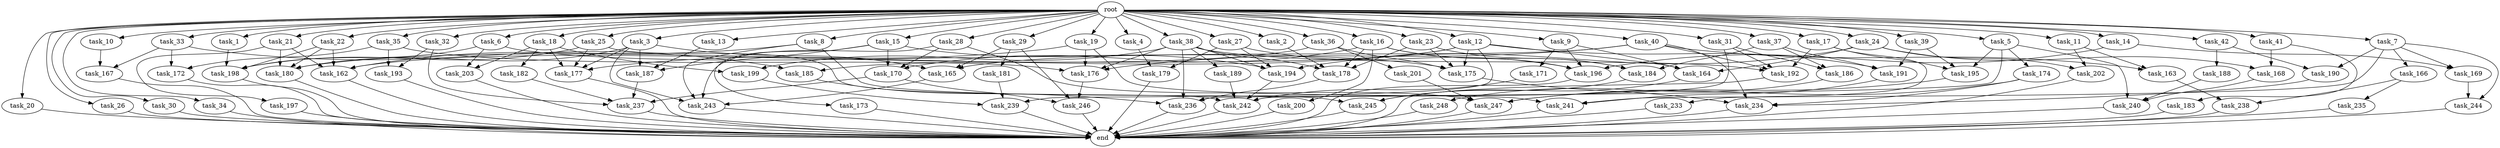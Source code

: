 digraph G {
  root [size="0.000000"];
  task_1 [size="10.240000"];
  task_2 [size="10.240000"];
  task_3 [size="10.240000"];
  task_4 [size="10.240000"];
  task_5 [size="10.240000"];
  task_6 [size="10.240000"];
  task_7 [size="10.240000"];
  task_8 [size="10.240000"];
  task_9 [size="10.240000"];
  task_10 [size="10.240000"];
  task_11 [size="10.240000"];
  task_12 [size="10.240000"];
  task_13 [size="10.240000"];
  task_14 [size="10.240000"];
  task_15 [size="10.240000"];
  task_16 [size="10.240000"];
  task_17 [size="10.240000"];
  task_18 [size="10.240000"];
  task_19 [size="10.240000"];
  task_20 [size="10.240000"];
  task_21 [size="10.240000"];
  task_22 [size="10.240000"];
  task_23 [size="10.240000"];
  task_24 [size="10.240000"];
  task_25 [size="10.240000"];
  task_26 [size="10.240000"];
  task_27 [size="10.240000"];
  task_28 [size="10.240000"];
  task_29 [size="10.240000"];
  task_30 [size="10.240000"];
  task_31 [size="10.240000"];
  task_32 [size="10.240000"];
  task_33 [size="10.240000"];
  task_34 [size="10.240000"];
  task_35 [size="10.240000"];
  task_36 [size="10.240000"];
  task_37 [size="10.240000"];
  task_38 [size="10.240000"];
  task_39 [size="10.240000"];
  task_40 [size="10.240000"];
  task_41 [size="10.240000"];
  task_42 [size="10.240000"];
  task_162 [size="17695265259.520000"];
  task_163 [size="10050223472.639999"];
  task_164 [size="10479720202.240000"];
  task_165 [size="13228499271.680000"];
  task_166 [size="773094113.280000"];
  task_167 [size="9964324126.719999"];
  task_168 [size="6356551598.080000"];
  task_169 [size="2147483648.000000"];
  task_170 [size="4209067950.080000"];
  task_171 [size="1374389534.720000"];
  task_172 [size="11682311045.120001"];
  task_173 [size="3092376453.120000"];
  task_174 [size="773094113.280000"];
  task_175 [size="10222022164.480000"];
  task_176 [size="12541304504.320000"];
  task_177 [size="13142599925.760000"];
  task_178 [size="5411658792.960000"];
  task_179 [size="15547781611.520000"];
  task_180 [size="24910810316.799999"];
  task_181 [size="773094113.280000"];
  task_182 [size="3092376453.120000"];
  task_183 [size="4209067950.080000"];
  task_184 [size="6614249635.840000"];
  task_185 [size="15547781611.520000"];
  task_186 [size="14087492730.880001"];
  task_187 [size="12799002542.080000"];
  task_188 [size="4209067950.080000"];
  task_189 [size="2147483648.000000"];
  task_190 [size="4982162063.360000"];
  task_191 [size="16664473108.480000"];
  task_192 [size="21904333209.600002"];
  task_193 [size="6184752906.240000"];
  task_194 [size="15977278341.120001"];
  task_195 [size="9191230013.440001"];
  task_196 [size="11682311045.120001"];
  task_197 [size="5497558138.880000"];
  task_198 [size="20100446945.279999"];
  task_199 [size="5239860101.120000"];
  task_200 [size="343597383.680000"];
  task_201 [size="2147483648.000000"];
  task_202 [size="5239860101.120000"];
  task_203 [size="3435973836.800000"];
  task_233 [size="4209067950.080000"];
  task_234 [size="18038862643.200001"];
  task_235 [size="343597383.680000"];
  task_236 [size="12627203850.240000"];
  task_237 [size="5153960755.200000"];
  task_238 [size="1717986918.400000"];
  task_239 [size="12799002542.080000"];
  task_240 [size="13228499271.680000"];
  task_241 [size="8074538516.480000"];
  task_242 [size="26027501813.760002"];
  task_243 [size="10737418240.000000"];
  task_244 [size="2920577761.280000"];
  task_245 [size="7559142440.960000"];
  task_246 [size="10737418240.000000"];
  task_247 [size="10050223472.639999"];
  task_248 [size="3092376453.120000"];
  end [size="0.000000"];

  root -> task_1 [size="1.000000"];
  root -> task_2 [size="1.000000"];
  root -> task_3 [size="1.000000"];
  root -> task_4 [size="1.000000"];
  root -> task_5 [size="1.000000"];
  root -> task_6 [size="1.000000"];
  root -> task_7 [size="1.000000"];
  root -> task_8 [size="1.000000"];
  root -> task_9 [size="1.000000"];
  root -> task_10 [size="1.000000"];
  root -> task_11 [size="1.000000"];
  root -> task_12 [size="1.000000"];
  root -> task_13 [size="1.000000"];
  root -> task_14 [size="1.000000"];
  root -> task_15 [size="1.000000"];
  root -> task_16 [size="1.000000"];
  root -> task_17 [size="1.000000"];
  root -> task_18 [size="1.000000"];
  root -> task_19 [size="1.000000"];
  root -> task_20 [size="1.000000"];
  root -> task_21 [size="1.000000"];
  root -> task_22 [size="1.000000"];
  root -> task_23 [size="1.000000"];
  root -> task_24 [size="1.000000"];
  root -> task_25 [size="1.000000"];
  root -> task_26 [size="1.000000"];
  root -> task_27 [size="1.000000"];
  root -> task_28 [size="1.000000"];
  root -> task_29 [size="1.000000"];
  root -> task_30 [size="1.000000"];
  root -> task_31 [size="1.000000"];
  root -> task_32 [size="1.000000"];
  root -> task_33 [size="1.000000"];
  root -> task_34 [size="1.000000"];
  root -> task_35 [size="1.000000"];
  root -> task_36 [size="1.000000"];
  root -> task_37 [size="1.000000"];
  root -> task_38 [size="1.000000"];
  root -> task_39 [size="1.000000"];
  root -> task_40 [size="1.000000"];
  root -> task_41 [size="1.000000"];
  root -> task_42 [size="1.000000"];
  task_1 -> task_198 [size="838860800.000000"];
  task_2 -> task_178 [size="209715200.000000"];
  task_3 -> task_165 [size="536870912.000000"];
  task_3 -> task_177 [size="536870912.000000"];
  task_3 -> task_180 [size="536870912.000000"];
  task_3 -> task_187 [size="536870912.000000"];
  task_3 -> task_243 [size="536870912.000000"];
  task_4 -> task_179 [size="679477248.000000"];
  task_5 -> task_174 [size="75497472.000000"];
  task_5 -> task_195 [size="75497472.000000"];
  task_5 -> task_236 [size="75497472.000000"];
  task_5 -> task_240 [size="75497472.000000"];
  task_6 -> task_175 [size="33554432.000000"];
  task_6 -> task_198 [size="33554432.000000"];
  task_6 -> task_203 [size="33554432.000000"];
  task_7 -> task_166 [size="75497472.000000"];
  task_7 -> task_169 [size="75497472.000000"];
  task_7 -> task_190 [size="75497472.000000"];
  task_7 -> task_241 [size="75497472.000000"];
  task_7 -> task_244 [size="75497472.000000"];
  task_8 -> task_162 [size="301989888.000000"];
  task_8 -> task_243 [size="301989888.000000"];
  task_8 -> task_245 [size="301989888.000000"];
  task_9 -> task_164 [size="134217728.000000"];
  task_9 -> task_171 [size="134217728.000000"];
  task_9 -> task_196 [size="134217728.000000"];
  task_10 -> task_167 [size="134217728.000000"];
  task_11 -> task_163 [size="301989888.000000"];
  task_11 -> task_202 [size="301989888.000000"];
  task_12 -> task_164 [size="679477248.000000"];
  task_12 -> task_175 [size="679477248.000000"];
  task_12 -> task_180 [size="679477248.000000"];
  task_12 -> task_185 [size="679477248.000000"];
  task_12 -> task_191 [size="679477248.000000"];
  task_12 -> task_239 [size="679477248.000000"];
  task_13 -> task_187 [size="411041792.000000"];
  task_14 -> task_169 [size="134217728.000000"];
  task_14 -> task_196 [size="134217728.000000"];
  task_15 -> task_170 [size="301989888.000000"];
  task_15 -> task_173 [size="301989888.000000"];
  task_15 -> task_187 [size="301989888.000000"];
  task_15 -> task_194 [size="301989888.000000"];
  task_16 -> task_170 [size="33554432.000000"];
  task_16 -> task_178 [size="33554432.000000"];
  task_16 -> task_184 [size="33554432.000000"];
  task_16 -> task_196 [size="33554432.000000"];
  task_16 -> task_200 [size="33554432.000000"];
  task_17 -> task_192 [size="411041792.000000"];
  task_17 -> task_195 [size="411041792.000000"];
  task_17 -> task_233 [size="411041792.000000"];
  task_18 -> task_177 [size="301989888.000000"];
  task_18 -> task_182 [size="301989888.000000"];
  task_18 -> task_199 [size="301989888.000000"];
  task_18 -> task_203 [size="301989888.000000"];
  task_19 -> task_176 [size="33554432.000000"];
  task_19 -> task_177 [size="33554432.000000"];
  task_19 -> task_241 [size="33554432.000000"];
  task_20 -> end [size="1.000000"];
  task_21 -> task_162 [size="536870912.000000"];
  task_21 -> task_180 [size="536870912.000000"];
  task_21 -> task_197 [size="536870912.000000"];
  task_22 -> task_162 [size="679477248.000000"];
  task_22 -> task_180 [size="679477248.000000"];
  task_22 -> task_198 [size="679477248.000000"];
  task_23 -> task_175 [size="75497472.000000"];
  task_23 -> task_178 [size="75497472.000000"];
  task_23 -> task_184 [size="75497472.000000"];
  task_24 -> task_164 [size="209715200.000000"];
  task_24 -> task_168 [size="209715200.000000"];
  task_24 -> task_194 [size="209715200.000000"];
  task_24 -> task_202 [size="209715200.000000"];
  task_25 -> task_177 [size="411041792.000000"];
  task_25 -> task_198 [size="411041792.000000"];
  task_25 -> task_242 [size="411041792.000000"];
  task_26 -> end [size="1.000000"];
  task_27 -> task_179 [size="838860800.000000"];
  task_27 -> task_194 [size="838860800.000000"];
  task_27 -> task_196 [size="838860800.000000"];
  task_28 -> task_170 [size="75497472.000000"];
  task_28 -> task_243 [size="75497472.000000"];
  task_28 -> task_247 [size="75497472.000000"];
  task_29 -> task_165 [size="75497472.000000"];
  task_29 -> task_181 [size="75497472.000000"];
  task_29 -> task_246 [size="75497472.000000"];
  task_30 -> end [size="1.000000"];
  task_31 -> task_186 [size="838860800.000000"];
  task_31 -> task_192 [size="838860800.000000"];
  task_31 -> task_242 [size="838860800.000000"];
  task_32 -> task_193 [size="301989888.000000"];
  task_32 -> task_237 [size="301989888.000000"];
  task_33 -> task_167 [size="838860800.000000"];
  task_33 -> task_172 [size="838860800.000000"];
  task_33 -> task_185 [size="838860800.000000"];
  task_34 -> end [size="1.000000"];
  task_35 -> task_172 [size="301989888.000000"];
  task_35 -> task_176 [size="301989888.000000"];
  task_35 -> task_193 [size="301989888.000000"];
  task_36 -> task_162 [size="209715200.000000"];
  task_36 -> task_175 [size="209715200.000000"];
  task_36 -> task_201 [size="209715200.000000"];
  task_37 -> task_184 [size="536870912.000000"];
  task_37 -> task_186 [size="536870912.000000"];
  task_37 -> task_191 [size="536870912.000000"];
  task_38 -> task_176 [size="209715200.000000"];
  task_38 -> task_178 [size="209715200.000000"];
  task_38 -> task_189 [size="209715200.000000"];
  task_38 -> task_192 [size="209715200.000000"];
  task_38 -> task_194 [size="209715200.000000"];
  task_38 -> task_199 [size="209715200.000000"];
  task_38 -> task_236 [size="209715200.000000"];
  task_39 -> task_191 [size="411041792.000000"];
  task_39 -> task_195 [size="411041792.000000"];
  task_40 -> task_163 [size="679477248.000000"];
  task_40 -> task_165 [size="679477248.000000"];
  task_40 -> task_176 [size="679477248.000000"];
  task_40 -> task_192 [size="679477248.000000"];
  task_40 -> task_234 [size="679477248.000000"];
  task_41 -> task_168 [size="411041792.000000"];
  task_41 -> task_183 [size="411041792.000000"];
  task_42 -> task_188 [size="411041792.000000"];
  task_42 -> task_190 [size="411041792.000000"];
  task_162 -> end [size="1.000000"];
  task_163 -> task_238 [size="134217728.000000"];
  task_164 -> task_245 [size="301989888.000000"];
  task_165 -> task_243 [size="134217728.000000"];
  task_166 -> task_235 [size="33554432.000000"];
  task_166 -> task_238 [size="33554432.000000"];
  task_167 -> end [size="1.000000"];
  task_168 -> task_240 [size="536870912.000000"];
  task_169 -> task_244 [size="209715200.000000"];
  task_170 -> task_237 [size="134217728.000000"];
  task_170 -> task_246 [size="134217728.000000"];
  task_171 -> task_242 [size="536870912.000000"];
  task_172 -> end [size="1.000000"];
  task_173 -> end [size="1.000000"];
  task_174 -> task_234 [size="33554432.000000"];
  task_174 -> task_247 [size="33554432.000000"];
  task_175 -> task_234 [size="209715200.000000"];
  task_176 -> task_246 [size="838860800.000000"];
  task_177 -> end [size="1.000000"];
  task_178 -> task_236 [size="536870912.000000"];
  task_179 -> end [size="1.000000"];
  task_180 -> end [size="1.000000"];
  task_181 -> task_239 [size="536870912.000000"];
  task_182 -> task_237 [size="33554432.000000"];
  task_183 -> end [size="1.000000"];
  task_184 -> task_245 [size="134217728.000000"];
  task_185 -> task_236 [size="411041792.000000"];
  task_186 -> task_248 [size="301989888.000000"];
  task_187 -> task_237 [size="33554432.000000"];
  task_188 -> task_240 [size="679477248.000000"];
  task_189 -> task_242 [size="75497472.000000"];
  task_190 -> task_234 [size="838860800.000000"];
  task_191 -> task_241 [size="679477248.000000"];
  task_192 -> end [size="1.000000"];
  task_193 -> end [size="1.000000"];
  task_194 -> task_242 [size="679477248.000000"];
  task_195 -> task_247 [size="838860800.000000"];
  task_196 -> end [size="1.000000"];
  task_197 -> end [size="1.000000"];
  task_198 -> end [size="1.000000"];
  task_199 -> task_239 [size="33554432.000000"];
  task_200 -> end [size="1.000000"];
  task_201 -> task_247 [size="33554432.000000"];
  task_202 -> end [size="1.000000"];
  task_203 -> end [size="1.000000"];
  task_233 -> end [size="1.000000"];
  task_234 -> end [size="1.000000"];
  task_235 -> end [size="1.000000"];
  task_236 -> end [size="1.000000"];
  task_237 -> end [size="1.000000"];
  task_238 -> end [size="1.000000"];
  task_239 -> end [size="1.000000"];
  task_240 -> end [size="1.000000"];
  task_241 -> end [size="1.000000"];
  task_242 -> end [size="1.000000"];
  task_243 -> end [size="1.000000"];
  task_244 -> end [size="1.000000"];
  task_245 -> end [size="1.000000"];
  task_246 -> end [size="1.000000"];
  task_247 -> end [size="1.000000"];
  task_248 -> end [size="1.000000"];
}
